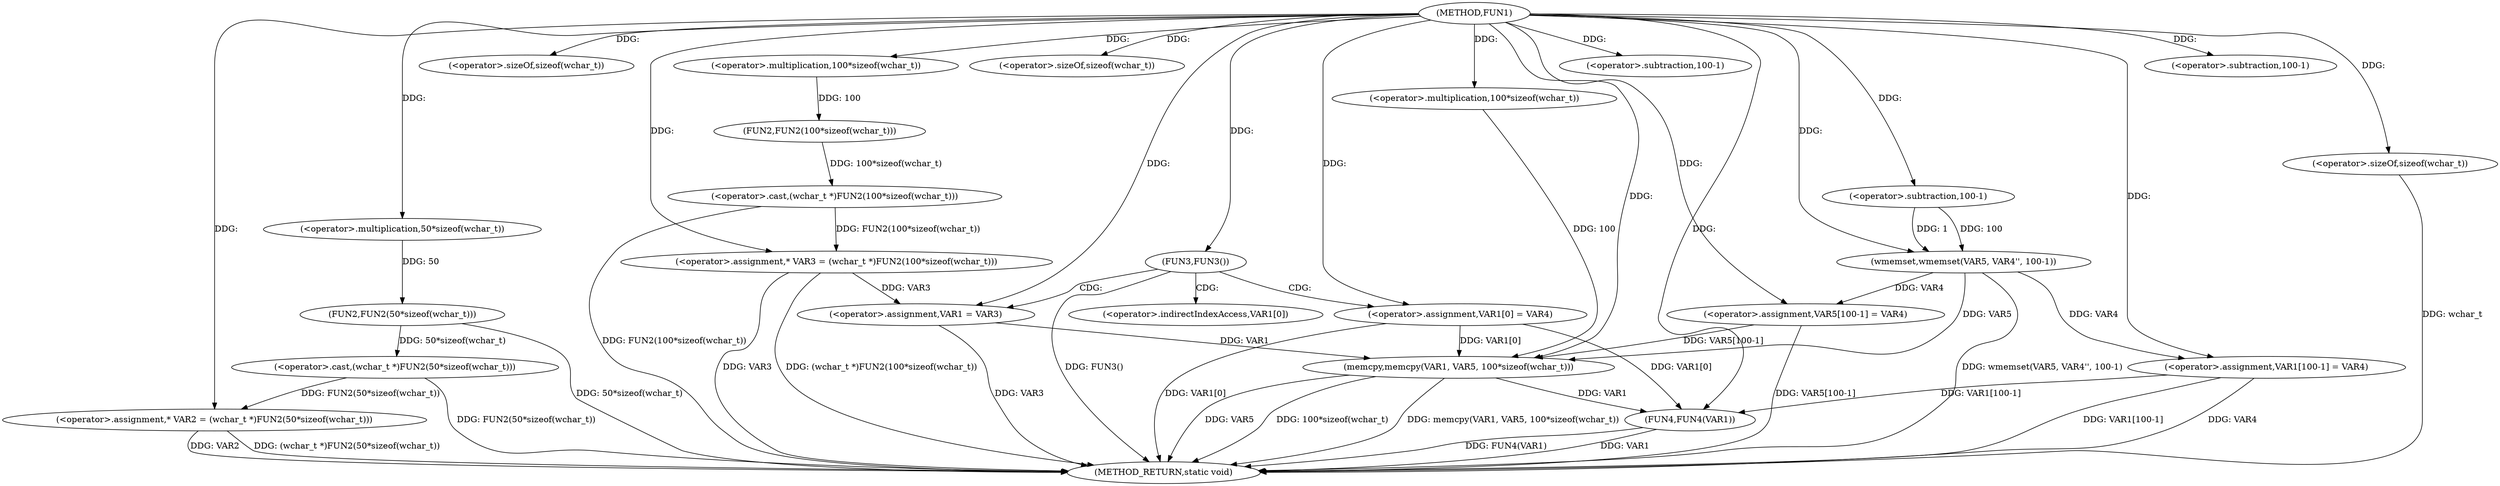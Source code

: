 digraph FUN1 {  
"1000100" [label = "(METHOD,FUN1)" ]
"1000165" [label = "(METHOD_RETURN,static void)" ]
"1000104" [label = "(<operator>.assignment,* VAR2 = (wchar_t *)FUN2(50*sizeof(wchar_t)))" ]
"1000106" [label = "(<operator>.cast,(wchar_t *)FUN2(50*sizeof(wchar_t)))" ]
"1000108" [label = "(FUN2,FUN2(50*sizeof(wchar_t)))" ]
"1000109" [label = "(<operator>.multiplication,50*sizeof(wchar_t))" ]
"1000111" [label = "(<operator>.sizeOf,sizeof(wchar_t))" ]
"1000114" [label = "(<operator>.assignment,* VAR3 = (wchar_t *)FUN2(100*sizeof(wchar_t)))" ]
"1000116" [label = "(<operator>.cast,(wchar_t *)FUN2(100*sizeof(wchar_t)))" ]
"1000118" [label = "(FUN2,FUN2(100*sizeof(wchar_t)))" ]
"1000119" [label = "(<operator>.multiplication,100*sizeof(wchar_t))" ]
"1000121" [label = "(<operator>.sizeOf,sizeof(wchar_t))" ]
"1000124" [label = "(FUN3,FUN3())" ]
"1000126" [label = "(<operator>.assignment,VAR1 = VAR3)" ]
"1000129" [label = "(<operator>.assignment,VAR1[0] = VAR4)" ]
"1000136" [label = "(wmemset,wmemset(VAR5, VAR4'', 100-1))" ]
"1000139" [label = "(<operator>.subtraction,100-1)" ]
"1000142" [label = "(<operator>.assignment,VAR5[100-1] = VAR4)" ]
"1000145" [label = "(<operator>.subtraction,100-1)" ]
"1000149" [label = "(memcpy,memcpy(VAR1, VAR5, 100*sizeof(wchar_t)))" ]
"1000152" [label = "(<operator>.multiplication,100*sizeof(wchar_t))" ]
"1000154" [label = "(<operator>.sizeOf,sizeof(wchar_t))" ]
"1000156" [label = "(<operator>.assignment,VAR1[100-1] = VAR4)" ]
"1000159" [label = "(<operator>.subtraction,100-1)" ]
"1000163" [label = "(FUN4,FUN4(VAR1))" ]
"1000130" [label = "(<operator>.indirectIndexAccess,VAR1[0])" ]
  "1000106" -> "1000165"  [ label = "DDG: FUN2(50*sizeof(wchar_t))"] 
  "1000149" -> "1000165"  [ label = "DDG: VAR5"] 
  "1000156" -> "1000165"  [ label = "DDG: VAR1[100-1]"] 
  "1000104" -> "1000165"  [ label = "DDG: VAR2"] 
  "1000149" -> "1000165"  [ label = "DDG: 100*sizeof(wchar_t)"] 
  "1000114" -> "1000165"  [ label = "DDG: VAR3"] 
  "1000149" -> "1000165"  [ label = "DDG: memcpy(VAR1, VAR5, 100*sizeof(wchar_t))"] 
  "1000116" -> "1000165"  [ label = "DDG: FUN2(100*sizeof(wchar_t))"] 
  "1000114" -> "1000165"  [ label = "DDG: (wchar_t *)FUN2(100*sizeof(wchar_t))"] 
  "1000124" -> "1000165"  [ label = "DDG: FUN3()"] 
  "1000129" -> "1000165"  [ label = "DDG: VAR1[0]"] 
  "1000163" -> "1000165"  [ label = "DDG: VAR1"] 
  "1000154" -> "1000165"  [ label = "DDG: wchar_t"] 
  "1000142" -> "1000165"  [ label = "DDG: VAR5[100-1]"] 
  "1000136" -> "1000165"  [ label = "DDG: wmemset(VAR5, VAR4'', 100-1)"] 
  "1000126" -> "1000165"  [ label = "DDG: VAR3"] 
  "1000163" -> "1000165"  [ label = "DDG: FUN4(VAR1)"] 
  "1000156" -> "1000165"  [ label = "DDG: VAR4"] 
  "1000104" -> "1000165"  [ label = "DDG: (wchar_t *)FUN2(50*sizeof(wchar_t))"] 
  "1000108" -> "1000165"  [ label = "DDG: 50*sizeof(wchar_t)"] 
  "1000106" -> "1000104"  [ label = "DDG: FUN2(50*sizeof(wchar_t))"] 
  "1000100" -> "1000104"  [ label = "DDG: "] 
  "1000108" -> "1000106"  [ label = "DDG: 50*sizeof(wchar_t)"] 
  "1000109" -> "1000108"  [ label = "DDG: 50"] 
  "1000100" -> "1000109"  [ label = "DDG: "] 
  "1000100" -> "1000111"  [ label = "DDG: "] 
  "1000116" -> "1000114"  [ label = "DDG: FUN2(100*sizeof(wchar_t))"] 
  "1000100" -> "1000114"  [ label = "DDG: "] 
  "1000118" -> "1000116"  [ label = "DDG: 100*sizeof(wchar_t)"] 
  "1000119" -> "1000118"  [ label = "DDG: 100"] 
  "1000100" -> "1000119"  [ label = "DDG: "] 
  "1000100" -> "1000121"  [ label = "DDG: "] 
  "1000100" -> "1000124"  [ label = "DDG: "] 
  "1000114" -> "1000126"  [ label = "DDG: VAR3"] 
  "1000100" -> "1000126"  [ label = "DDG: "] 
  "1000100" -> "1000129"  [ label = "DDG: "] 
  "1000100" -> "1000136"  [ label = "DDG: "] 
  "1000139" -> "1000136"  [ label = "DDG: 100"] 
  "1000139" -> "1000136"  [ label = "DDG: 1"] 
  "1000100" -> "1000139"  [ label = "DDG: "] 
  "1000136" -> "1000142"  [ label = "DDG: VAR4"] 
  "1000100" -> "1000142"  [ label = "DDG: "] 
  "1000100" -> "1000145"  [ label = "DDG: "] 
  "1000129" -> "1000149"  [ label = "DDG: VAR1[0]"] 
  "1000126" -> "1000149"  [ label = "DDG: VAR1"] 
  "1000100" -> "1000149"  [ label = "DDG: "] 
  "1000142" -> "1000149"  [ label = "DDG: VAR5[100-1]"] 
  "1000136" -> "1000149"  [ label = "DDG: VAR5"] 
  "1000152" -> "1000149"  [ label = "DDG: 100"] 
  "1000100" -> "1000152"  [ label = "DDG: "] 
  "1000100" -> "1000154"  [ label = "DDG: "] 
  "1000100" -> "1000156"  [ label = "DDG: "] 
  "1000136" -> "1000156"  [ label = "DDG: VAR4"] 
  "1000100" -> "1000159"  [ label = "DDG: "] 
  "1000129" -> "1000163"  [ label = "DDG: VAR1[0]"] 
  "1000156" -> "1000163"  [ label = "DDG: VAR1[100-1]"] 
  "1000149" -> "1000163"  [ label = "DDG: VAR1"] 
  "1000100" -> "1000163"  [ label = "DDG: "] 
  "1000124" -> "1000129"  [ label = "CDG: "] 
  "1000124" -> "1000130"  [ label = "CDG: "] 
  "1000124" -> "1000126"  [ label = "CDG: "] 
}
